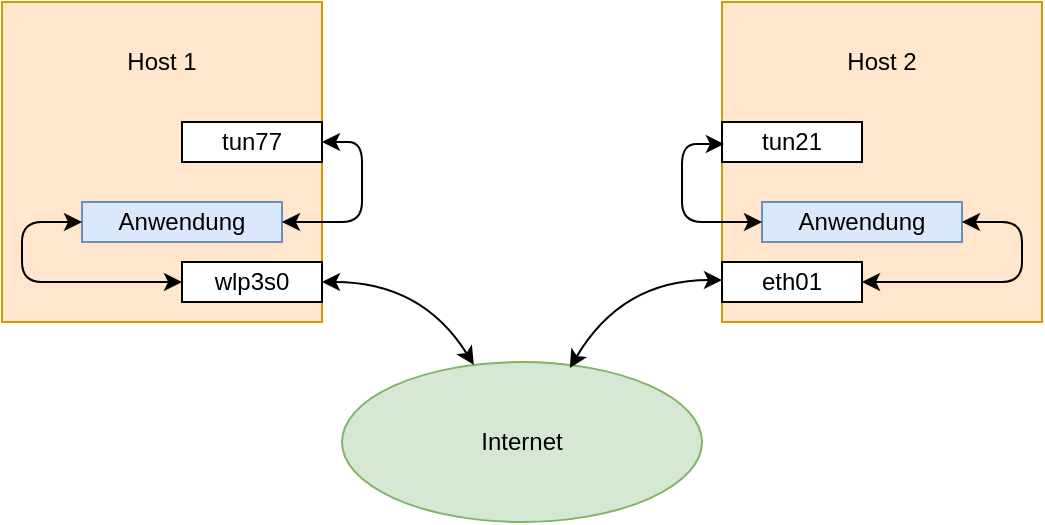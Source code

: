 <mxfile version="13.1.3" type="device"><diagram id="iOgQiCzOV9mc36eyzelP" name="Page-1"><mxGraphModel dx="1422" dy="719" grid="1" gridSize="10" guides="1" tooltips="1" connect="1" arrows="1" fold="1" page="1" pageScale="1" pageWidth="827" pageHeight="1169" math="0" shadow="0"><root><mxCell id="0"/><mxCell id="1" parent="0"/><mxCell id="-MXFU3_LyOSIrCpUK-xl-1" value="" style="rounded=0;whiteSpace=wrap;html=1;fillColor=#ffe6cc;strokeColor=#d79b00;" vertex="1" parent="1"><mxGeometry x="80" y="120" width="160" height="160" as="geometry"/></mxCell><mxCell id="-MXFU3_LyOSIrCpUK-xl-2" value="Host 1" style="text;html=1;strokeColor=none;fillColor=none;align=center;verticalAlign=middle;whiteSpace=wrap;rounded=0;" vertex="1" parent="1"><mxGeometry x="140" y="140" width="40" height="20" as="geometry"/></mxCell><mxCell id="-MXFU3_LyOSIrCpUK-xl-3" value="tun77" style="rounded=0;whiteSpace=wrap;html=1;" vertex="1" parent="1"><mxGeometry x="170" y="180" width="70" height="20" as="geometry"/></mxCell><mxCell id="-MXFU3_LyOSIrCpUK-xl-4" value="Anwendung" style="rounded=0;whiteSpace=wrap;html=1;fillColor=#dae8fc;strokeColor=#6c8ebf;" vertex="1" parent="1"><mxGeometry x="120" y="220" width="100" height="20" as="geometry"/></mxCell><mxCell id="-MXFU3_LyOSIrCpUK-xl-5" value="" style="rounded=0;whiteSpace=wrap;html=1;fillColor=#ffe6cc;strokeColor=#d79b00;" vertex="1" parent="1"><mxGeometry x="440" y="120" width="160" height="160" as="geometry"/></mxCell><mxCell id="-MXFU3_LyOSIrCpUK-xl-6" value="Host 2" style="text;html=1;strokeColor=none;fillColor=none;align=center;verticalAlign=middle;whiteSpace=wrap;rounded=0;" vertex="1" parent="1"><mxGeometry x="500" y="140" width="40" height="20" as="geometry"/></mxCell><mxCell id="-MXFU3_LyOSIrCpUK-xl-7" value="tun21" style="rounded=0;whiteSpace=wrap;html=1;" vertex="1" parent="1"><mxGeometry x="440" y="180" width="70" height="20" as="geometry"/></mxCell><mxCell id="-MXFU3_LyOSIrCpUK-xl-9" value="" style="endArrow=classic;startArrow=classic;html=1;entryX=1;entryY=0.5;entryDx=0;entryDy=0;exitX=1;exitY=0.5;exitDx=0;exitDy=0;rounded=1;" edge="1" parent="1" source="-MXFU3_LyOSIrCpUK-xl-4" target="-MXFU3_LyOSIrCpUK-xl-3"><mxGeometry width="50" height="50" relative="1" as="geometry"><mxPoint x="390" y="390" as="sourcePoint"/><mxPoint x="440" y="340" as="targetPoint"/><Array as="points"><mxPoint x="260" y="230"/><mxPoint x="260" y="190"/></Array></mxGeometry></mxCell><mxCell id="-MXFU3_LyOSIrCpUK-xl-11" value="wlp3s0" style="rounded=0;whiteSpace=wrap;html=1;" vertex="1" parent="1"><mxGeometry x="170" y="250" width="70" height="20" as="geometry"/></mxCell><mxCell id="-MXFU3_LyOSIrCpUK-xl-12" value="eth01" style="rounded=0;whiteSpace=wrap;html=1;" vertex="1" parent="1"><mxGeometry x="440" y="250" width="70" height="20" as="geometry"/></mxCell><mxCell id="-MXFU3_LyOSIrCpUK-xl-13" value="" style="endArrow=classic;startArrow=classic;html=1;entryX=0;entryY=0.5;entryDx=0;entryDy=0;exitX=0;exitY=0.5;exitDx=0;exitDy=0;" edge="1" parent="1" source="-MXFU3_LyOSIrCpUK-xl-11" target="-MXFU3_LyOSIrCpUK-xl-4"><mxGeometry width="50" height="50" relative="1" as="geometry"><mxPoint x="390" y="390" as="sourcePoint"/><mxPoint x="440" y="340" as="targetPoint"/><Array as="points"><mxPoint x="90" y="260"/><mxPoint x="90" y="230"/></Array></mxGeometry></mxCell><mxCell id="-MXFU3_LyOSIrCpUK-xl-14" value="Anwendung" style="rounded=0;whiteSpace=wrap;html=1;fillColor=#dae8fc;strokeColor=#6c8ebf;" vertex="1" parent="1"><mxGeometry x="460" y="220" width="100" height="20" as="geometry"/></mxCell><mxCell id="-MXFU3_LyOSIrCpUK-xl-15" value="" style="endArrow=classic;startArrow=classic;html=1;entryX=0.006;entryY=0.444;entryDx=0;entryDy=0;entryPerimeter=0;exitX=0;exitY=0.5;exitDx=0;exitDy=0;" edge="1" parent="1" source="-MXFU3_LyOSIrCpUK-xl-14" target="-MXFU3_LyOSIrCpUK-xl-5"><mxGeometry width="50" height="50" relative="1" as="geometry"><mxPoint x="390" y="390" as="sourcePoint"/><mxPoint x="440" y="340" as="targetPoint"/><Array as="points"><mxPoint x="420" y="230"/><mxPoint x="420" y="191"/></Array></mxGeometry></mxCell><mxCell id="-MXFU3_LyOSIrCpUK-xl-16" value="" style="endArrow=classic;startArrow=classic;html=1;entryX=1;entryY=0.5;entryDx=0;entryDy=0;exitX=1;exitY=0.5;exitDx=0;exitDy=0;" edge="1" parent="1" source="-MXFU3_LyOSIrCpUK-xl-12" target="-MXFU3_LyOSIrCpUK-xl-14"><mxGeometry width="50" height="50" relative="1" as="geometry"><mxPoint x="390" y="390" as="sourcePoint"/><mxPoint x="440" y="340" as="targetPoint"/><Array as="points"><mxPoint x="590" y="260"/><mxPoint x="590" y="230"/></Array></mxGeometry></mxCell><mxCell id="-MXFU3_LyOSIrCpUK-xl-17" value="Internet" style="ellipse;whiteSpace=wrap;html=1;fillColor=#d5e8d4;strokeColor=#82b366;" vertex="1" parent="1"><mxGeometry x="250" y="300" width="180" height="80" as="geometry"/></mxCell><mxCell id="-MXFU3_LyOSIrCpUK-xl-18" value="" style="endArrow=classic;startArrow=classic;html=1;entryX=1;entryY=0.5;entryDx=0;entryDy=0;strokeColor=#000000;curved=1;" edge="1" parent="1" source="-MXFU3_LyOSIrCpUK-xl-17" target="-MXFU3_LyOSIrCpUK-xl-11"><mxGeometry width="50" height="50" relative="1" as="geometry"><mxPoint x="370" y="450" as="sourcePoint"/><mxPoint x="420" y="400" as="targetPoint"/><Array as="points"><mxPoint x="290" y="260"/></Array></mxGeometry></mxCell><mxCell id="-MXFU3_LyOSIrCpUK-xl-20" value="" style="endArrow=classic;startArrow=classic;html=1;strokeColor=#000000;entryX=0;entryY=0.869;entryDx=0;entryDy=0;entryPerimeter=0;exitX=0.633;exitY=0.038;exitDx=0;exitDy=0;exitPerimeter=0;curved=1;" edge="1" parent="1" source="-MXFU3_LyOSIrCpUK-xl-17" target="-MXFU3_LyOSIrCpUK-xl-5"><mxGeometry width="50" height="50" relative="1" as="geometry"><mxPoint x="390" y="390" as="sourcePoint"/><mxPoint x="440" y="340" as="targetPoint"/><Array as="points"><mxPoint x="390" y="259"/></Array></mxGeometry></mxCell></root></mxGraphModel></diagram></mxfile>